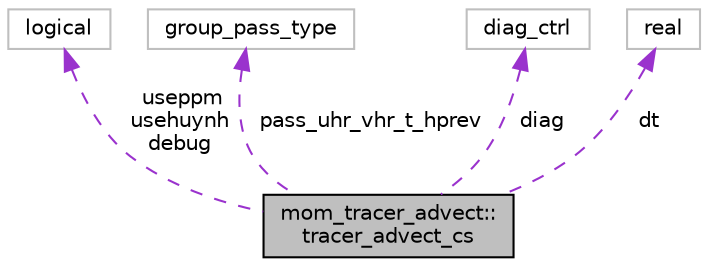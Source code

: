 digraph "mom_tracer_advect::tracer_advect_cs"
{
 // INTERACTIVE_SVG=YES
 // LATEX_PDF_SIZE
  edge [fontname="Helvetica",fontsize="10",labelfontname="Helvetica",labelfontsize="10"];
  node [fontname="Helvetica",fontsize="10",shape=record];
  Node1 [label="mom_tracer_advect::\ltracer_advect_cs",height=0.2,width=0.4,color="black", fillcolor="grey75", style="filled", fontcolor="black",tooltip="Control structure for this module."];
  Node2 -> Node1 [dir="back",color="darkorchid3",fontsize="10",style="dashed",label=" useppm\nusehuynh\ndebug" ,fontname="Helvetica"];
  Node2 [label="logical",height=0.2,width=0.4,color="grey75", fillcolor="white", style="filled",tooltip=" "];
  Node3 -> Node1 [dir="back",color="darkorchid3",fontsize="10",style="dashed",label=" pass_uhr_vhr_t_hprev" ,fontname="Helvetica"];
  Node3 [label="group_pass_type",height=0.2,width=0.4,color="grey75", fillcolor="white", style="filled",tooltip=" "];
  Node4 -> Node1 [dir="back",color="darkorchid3",fontsize="10",style="dashed",label=" diag" ,fontname="Helvetica"];
  Node4 [label="diag_ctrl",height=0.2,width=0.4,color="grey75", fillcolor="white", style="filled",tooltip=" "];
  Node5 -> Node1 [dir="back",color="darkorchid3",fontsize="10",style="dashed",label=" dt" ,fontname="Helvetica"];
  Node5 [label="real",height=0.2,width=0.4,color="grey75", fillcolor="white", style="filled",tooltip=" "];
}
